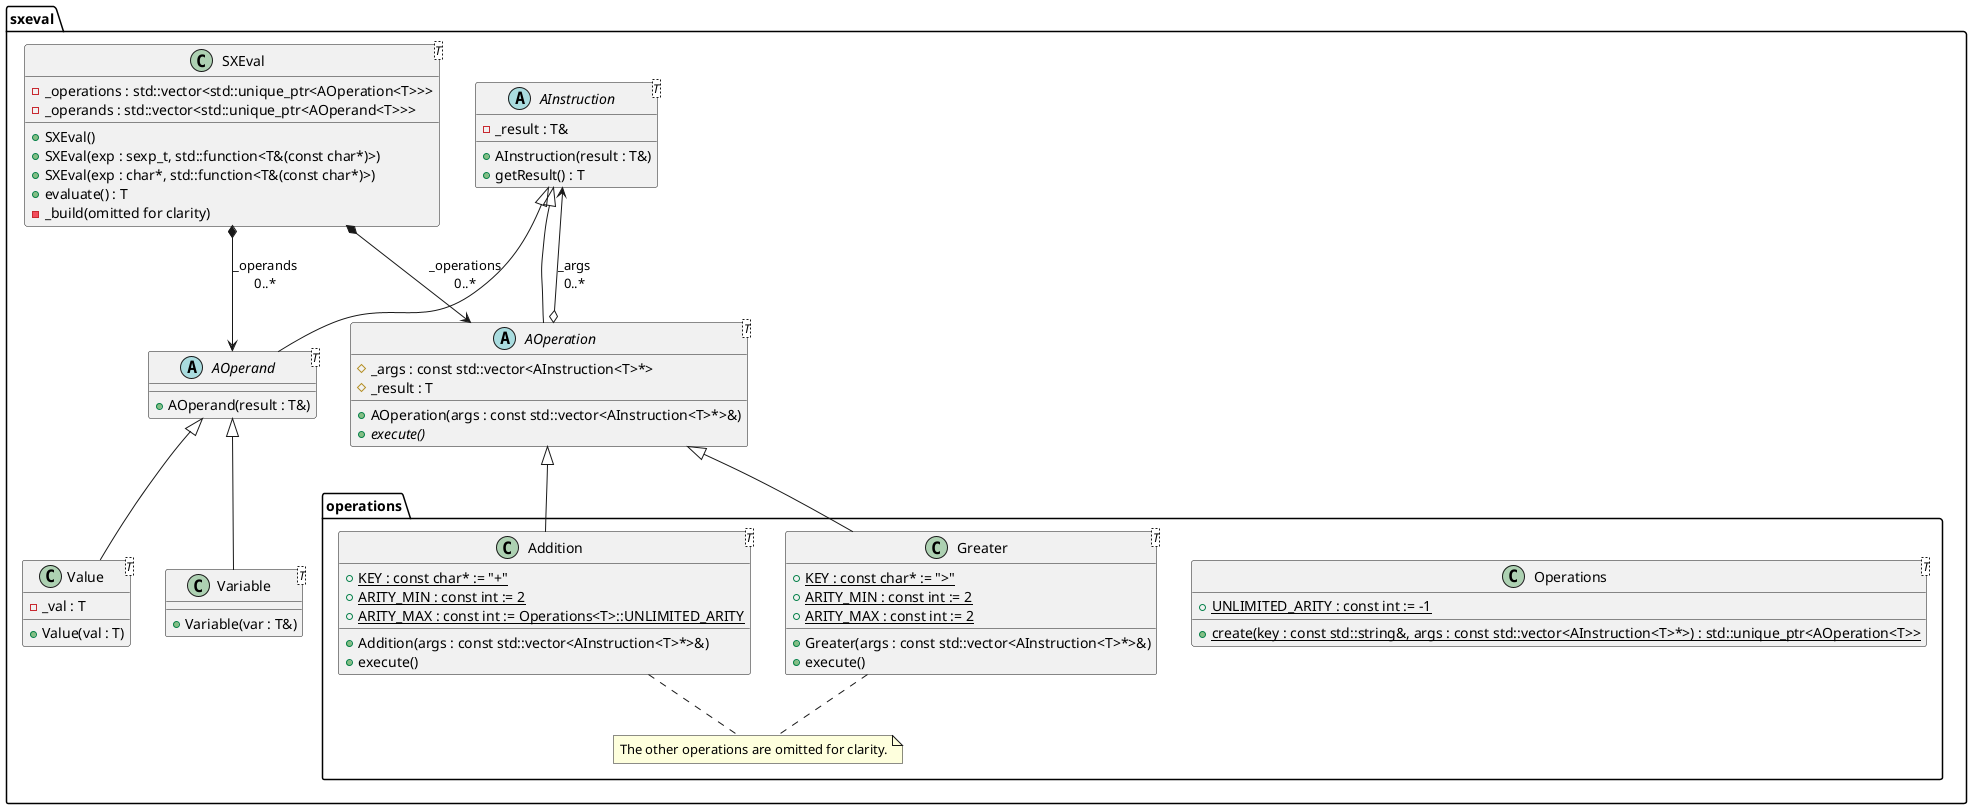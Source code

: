 @startuml

package sxeval {

    class SXEval<T> {
        -_operations : std::vector<std::unique_ptr<AOperation<T>>>
        -_operands : std::vector<std::unique_ptr<AOperand<T>>>
        +SXEval()
        +SXEval(exp : sexp_t, std::function<T&(const char*)>)
        +SXEval(exp : char*, std::function<T&(const char*)>)
        +evaluate() : T
        -_build(omitted for clarity)
    }

    abstract class AInstruction<T> {
        -_result : T&
        +AInstruction(result : T&)
        +getResult() : T
    }

    abstract class AOperation<T> extends AInstruction {
        #_args : const std::vector<AInstruction<T>*>
        #_result : T
        +AOperation(args : const std::vector<AInstruction<T>*>&)
        +{abstract} execute()
    }

    abstract class AOperand<T> extends AInstruction {
        +AOperand(result : T&)
    }

    class Value<T> extends AOperand {
        -_val : T
        +Value(val : T)
    }

    class Variable<T> extends AOperand {
        +Variable(var : T&)
    }

    package operations {

        class Operations<T> {
            +{static} UNLIMITED_ARITY : const int := -1
            +{static} create(key : const std::string&, args : const std::vector<AInstruction<T>*>) : std::unique_ptr<AOperation<T>>
        }

        class Addition<T> {
            +{static} KEY : const char* := "+"
            +{static} ARITY_MIN : const int := 2
            +{static} ARITY_MAX : const int := Operations<T>::UNLIMITED_ARITY
            +Addition(args : const std::vector<AInstruction<T>*>&)
            +execute()
        }

        class Greater<T> {
            +{static} KEY : const char* := ">"
            +{static} ARITY_MIN : const int := 2
            +{static} ARITY_MAX : const int := 2
            +Greater(args : const std::vector<AInstruction<T>*>&)
            +execute()
        }

        Addition -up-|> AOperation
        Greater -up-|> AOperation

        note "The other operations are omitted for clarity." as N
        Addition .. N
        Greater .. N

    }

    SXEval *--> AOperation : _operations\n0..*
    SXEval *--> AOperand : _operands\n0..*
    AOperation o-up-> AInstruction : _args\n0..*

}

@enduml
